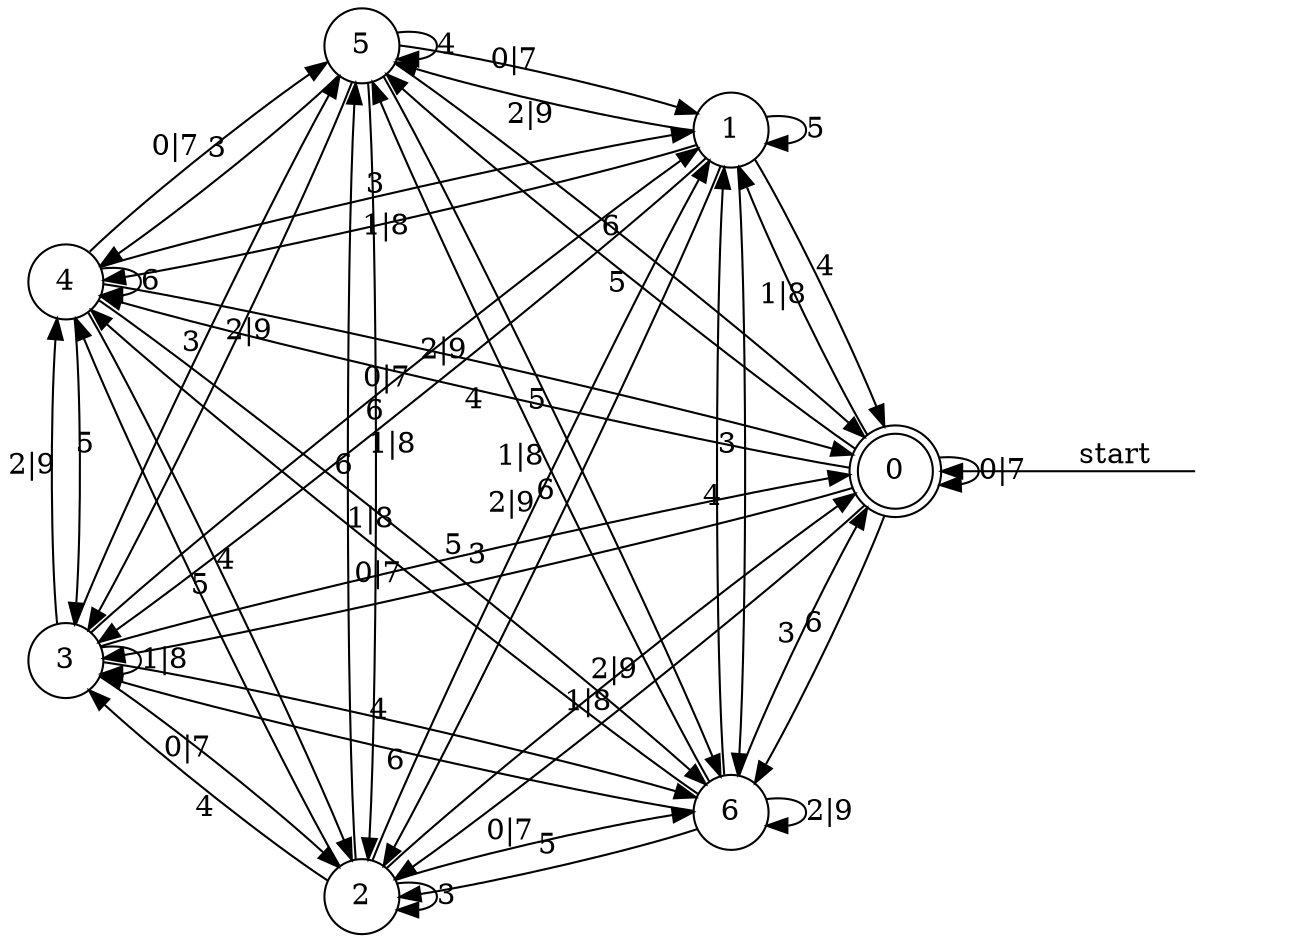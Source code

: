 // 7 - 14 - 21 - 28 - 35 - 42 - 49 - 56 - 63 - 70 - 77 - 84 - 91
digraph finite_state_machine {
  layout=circo;
  mindist="2.0";

  node [shape = doublecircle] 0;
  node [shape = circle] 1;
  node [shape = circle] 2;
  node [shape = circle] 3;
  node [shape = circle] 4;
  node [shape = circle] 5;
  node [shape = circle] 6;
  node [shape = plaintext, label = ""]; start;

  start -> 0 [ label = "start"];
  0 -> 0 [ label = "0|7" ];
  0 -> 1 [ label = "1|8" ];
  0 -> 2 [ label = "2|9" ];
  0 -> 3 [ label = "3" ];
  0 -> 4 [ label = "4" ];
  0 -> 5 [ label = "5" ];
  0 -> 6 [ label = "6" ];

  1 -> 3 [ label = "0|7" ];
  1 -> 4 [ label = "1|8" ];
  1 -> 5 [ label = "2|9" ];
  1 -> 6 [ label = "3" ];
  1 -> 0 [ label = "4" ];
  1 -> 1 [ label = "5" ];
  1 -> 2 [ label = "6" ];

  2 -> 6 [ label = "0|7" ];
  2 -> 0 [ label = "1|8" ];
  2 -> 1 [ label = "2|9" ];
  2 -> 2 [ label = "3" ];
  2 -> 3 [ label = "4" ];
  2 -> 4 [ label = "5" ];
  2 -> 5 [ label = "6" ];

  3 -> 2 [ label = "0|7" ];
  3 -> 3 [ label = "1|8" ];
  3 -> 4 [ label = "2|9" ];
  3 -> 5 [ label = "3" ];
  3 -> 6 [ label = "4" ];
  3 -> 0 [ label = "5" ];
  3 -> 1 [ label = "6" ];

  4 -> 5 [ label = "0|7" ];
  4 -> 6 [ label = "1|8" ];
  4 -> 0 [ label = "2|9" ];
  4 -> 1 [ label = "3" ];
  4 -> 2 [ label = "4" ];
  4 -> 3 [ label = "5" ];
  4 -> 4 [ label = "6" ];

  5 -> 1 [ label = "0|7" ];
  5 -> 2 [ label = "1|8" ];
  5 -> 3 [ label = "2|9" ];
  5 -> 4 [ label = "3" ];
  5 -> 5 [ label = "4" ];
  5 -> 6 [ label = "5" ];
  5 -> 0 [ label = "6" ];

  6 -> 4 [ label = "0|7" ];
  6 -> 5 [ label = "1|8" ];
  6 -> 6 [ label = "2|9" ];
  6 -> 0 [ label = "3" ];
  6 -> 1 [ label = "4" ];
  6 -> 2 [ label = "5" ];
  6 -> 3 [ label = "6" ];

}